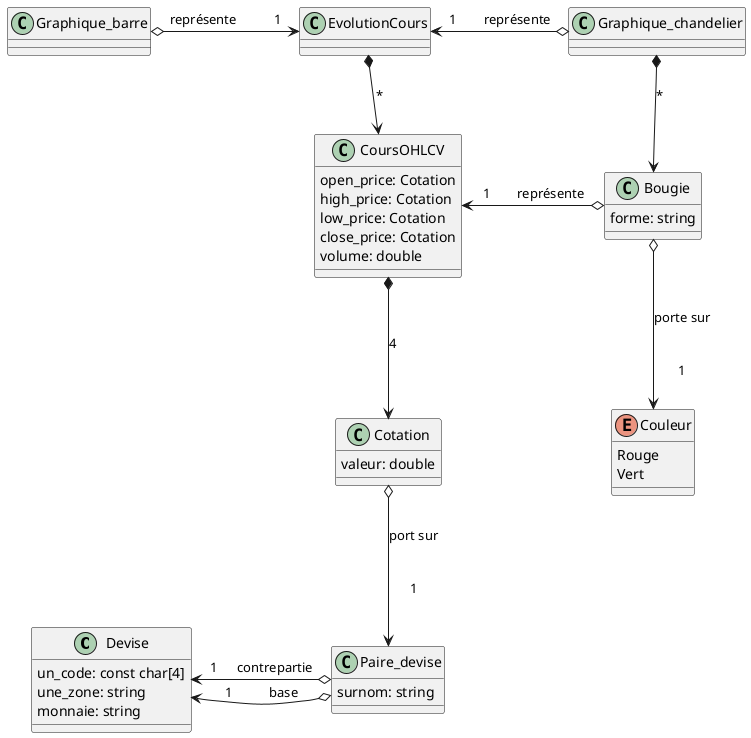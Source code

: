 @startuml

@startuml

class Devise{
    un_code: const char[4]
    une_zone: string
    monnaie: string
}
class Cotation{
    valeur: double
}
class Paire_devise{
    surnom: string
}

class CoursOHLCV{
    open_price: Cotation
    high_price: Cotation
    low_price: Cotation
    close_price: Cotation
    volume: double
}

class Bougie{
    forme: string
}

enum Couleur{
    Rouge
    Vert
}

class Graphique_chandelier{

}

class EvolutionCours{
}

class Graphique_barre{
}

Graphique_chandelier *-d->Bougie: *

Bougie o-l->CoursOHLCV:1        représente

EvolutionCours *-d-> CoursOHLCV :*

Graphique_chandelier o-l->EvolutionCours: 1        représente
Graphique_barre o-r->EvolutionCours: représente           1

Bougie o-d-> Couleur: porte sur\n\n\n1

Paire_devise o-l-> Devise: 1           base
Paire_devise o-l-> Devise: 1      contrepartie

Cotation o--> Paire_devise:port sur\n\n\n1

CoursOHLCV *--> Cotation: 4


@enduml